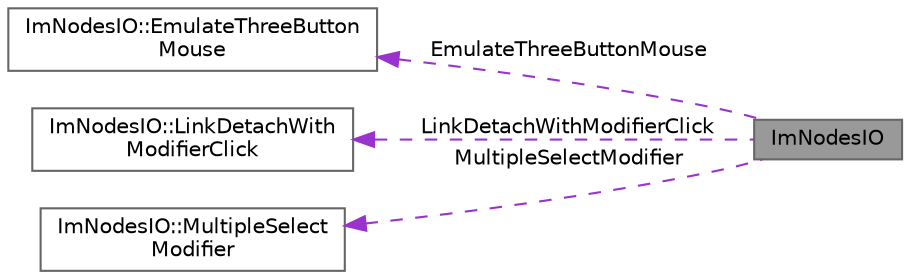 digraph "ImNodesIO"
{
 // LATEX_PDF_SIZE
  bgcolor="transparent";
  edge [fontname=Helvetica,fontsize=10,labelfontname=Helvetica,labelfontsize=10];
  node [fontname=Helvetica,fontsize=10,shape=box,height=0.2,width=0.4];
  rankdir="LR";
  Node1 [label="ImNodesIO",height=0.2,width=0.4,color="gray40", fillcolor="grey60", style="filled", fontcolor="black",tooltip=" "];
  Node2 -> Node1 [dir="back",color="darkorchid3",style="dashed",label=" EmulateThreeButtonMouse" ];
  Node2 [label="ImNodesIO::EmulateThreeButton\lMouse",height=0.2,width=0.4,color="gray40", fillcolor="white", style="filled",URL="$struct_im_nodes_i_o_1_1_emulate_three_button_mouse.html",tooltip=" "];
  Node3 -> Node1 [dir="back",color="darkorchid3",style="dashed",label=" LinkDetachWithModifierClick" ];
  Node3 [label="ImNodesIO::LinkDetachWith\lModifierClick",height=0.2,width=0.4,color="gray40", fillcolor="white", style="filled",URL="$struct_im_nodes_i_o_1_1_link_detach_with_modifier_click.html",tooltip=" "];
  Node4 -> Node1 [dir="back",color="darkorchid3",style="dashed",label=" MultipleSelectModifier" ];
  Node4 [label="ImNodesIO::MultipleSelect\lModifier",height=0.2,width=0.4,color="gray40", fillcolor="white", style="filled",URL="$struct_im_nodes_i_o_1_1_multiple_select_modifier.html",tooltip=" "];
}
